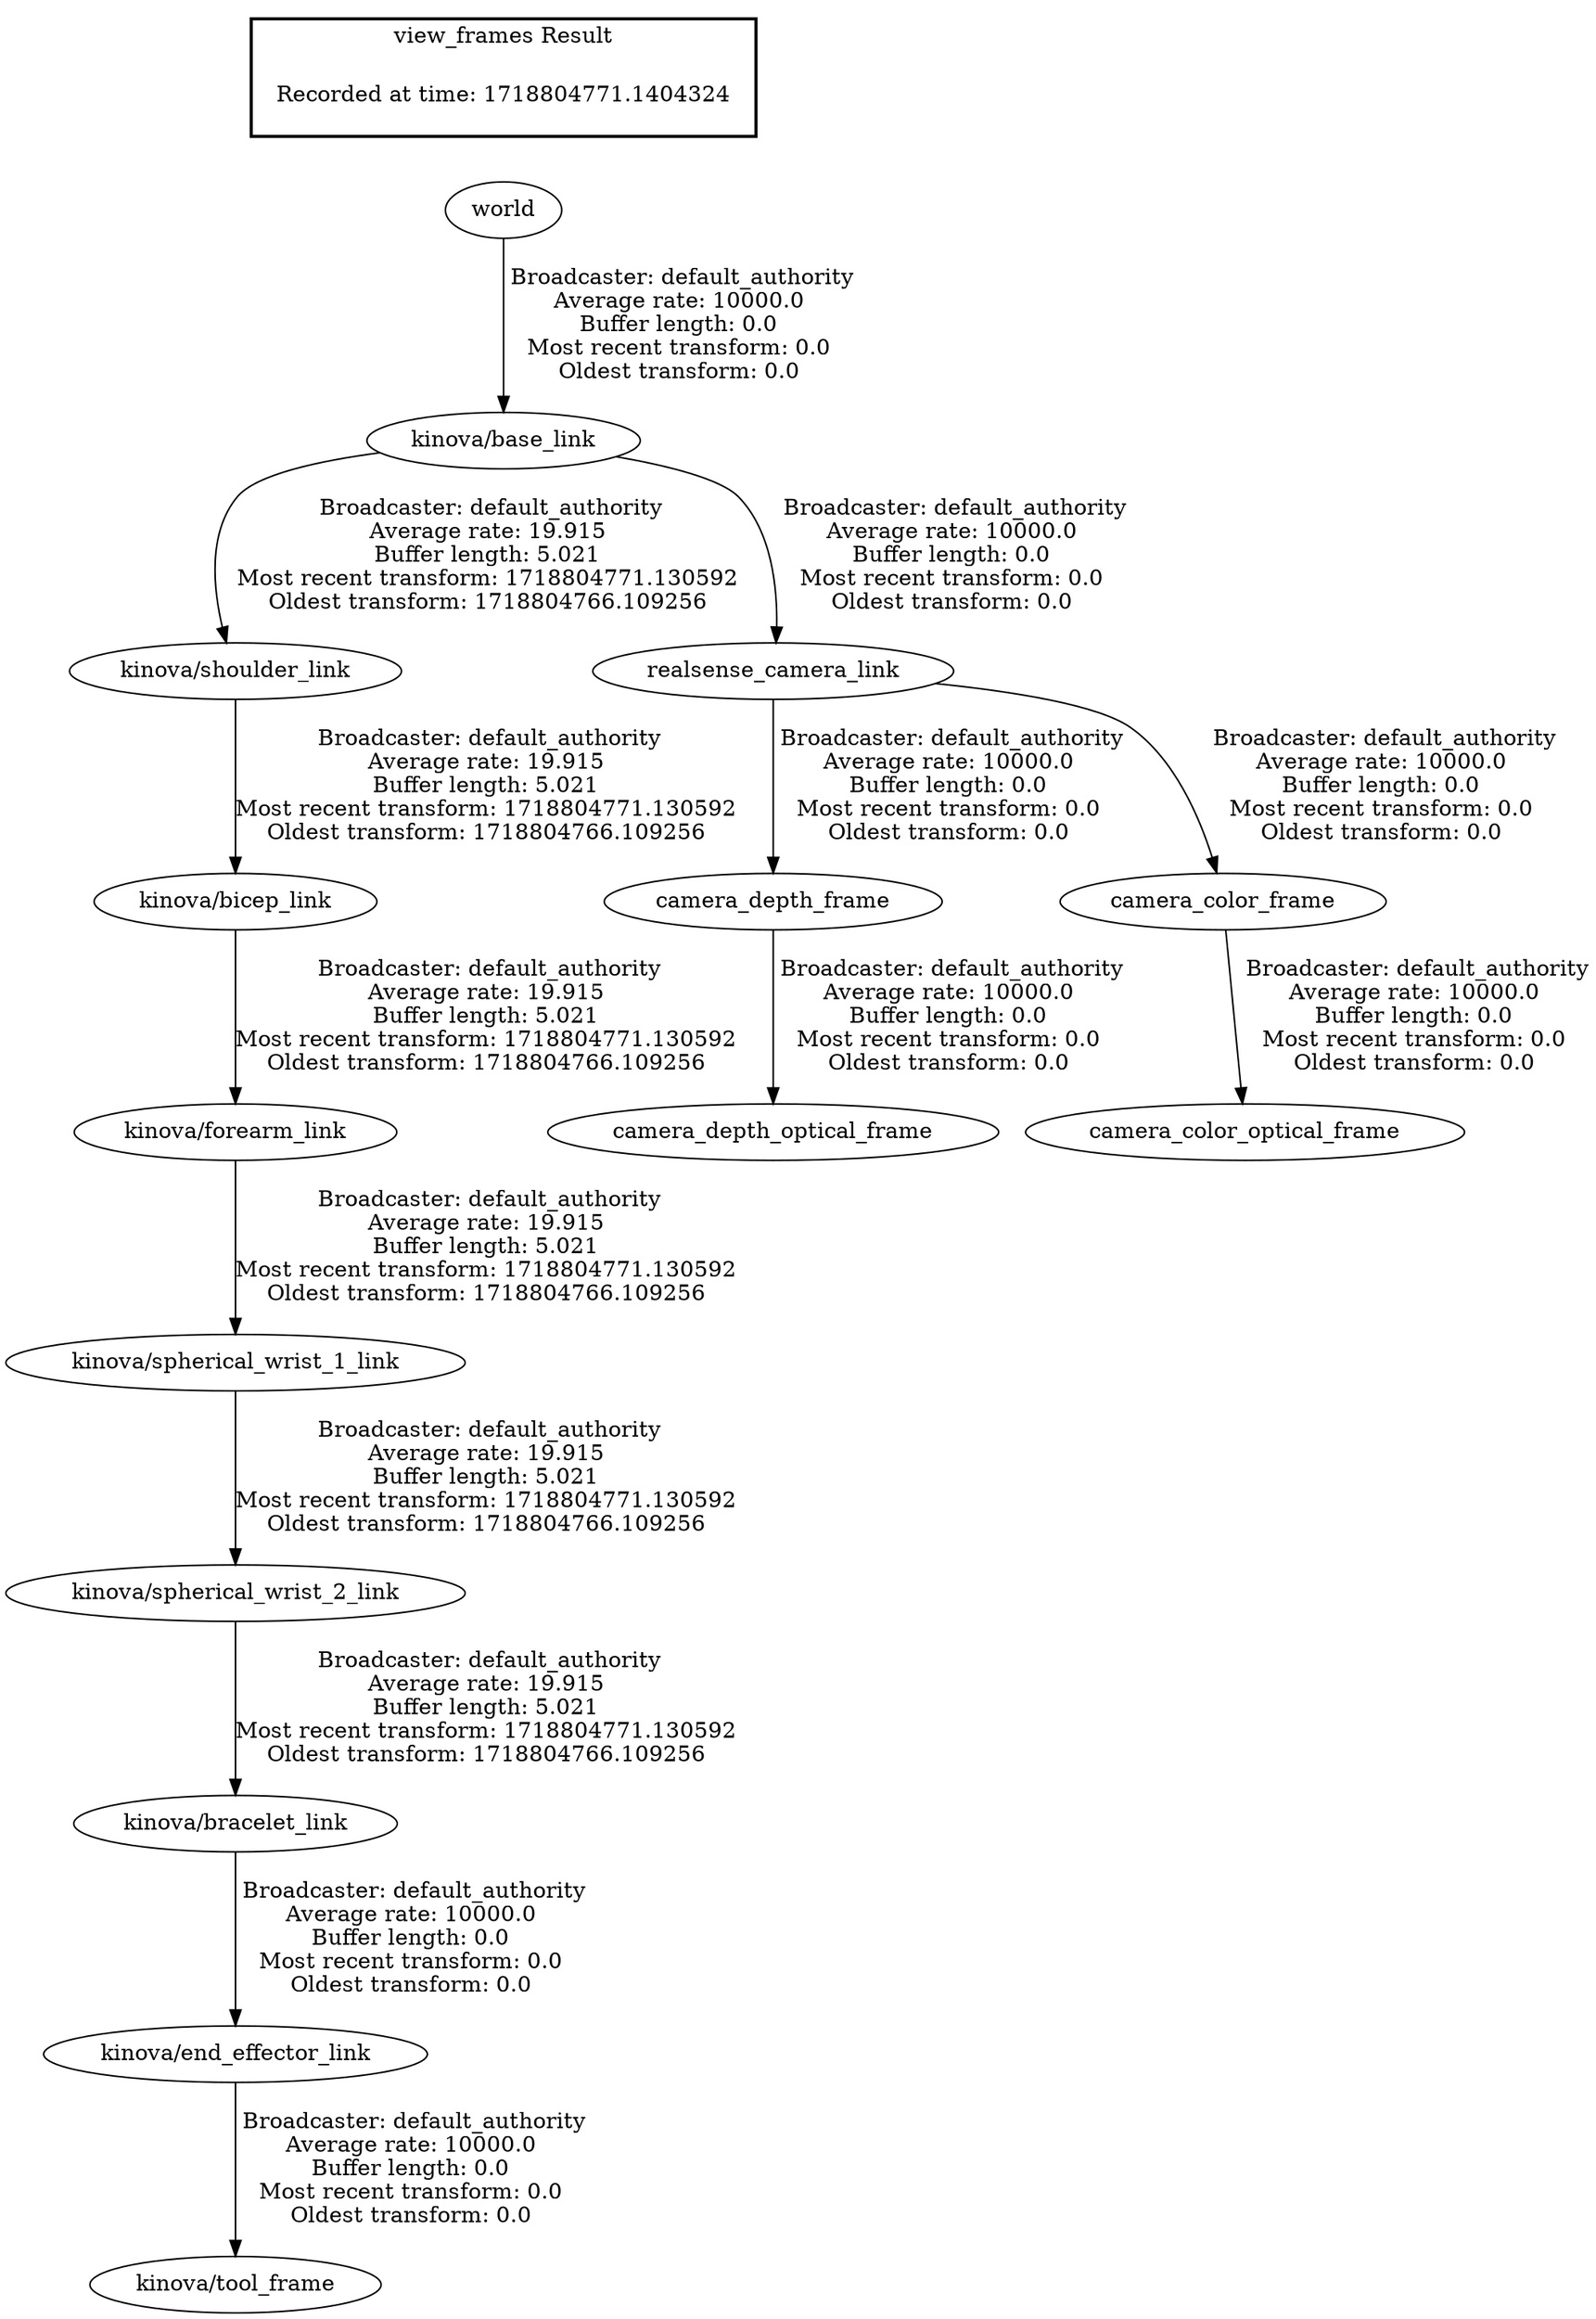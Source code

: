 digraph G {
"kinova/base_link" -> "kinova/shoulder_link"[label=" Broadcaster: default_authority\nAverage rate: 19.915\nBuffer length: 5.021\nMost recent transform: 1718804771.130592\nOldest transform: 1718804766.109256\n"];
"world" -> "kinova/base_link"[label=" Broadcaster: default_authority\nAverage rate: 10000.0\nBuffer length: 0.0\nMost recent transform: 0.0\nOldest transform: 0.0\n"];
"kinova/shoulder_link" -> "kinova/bicep_link"[label=" Broadcaster: default_authority\nAverage rate: 19.915\nBuffer length: 5.021\nMost recent transform: 1718804771.130592\nOldest transform: 1718804766.109256\n"];
"kinova/bicep_link" -> "kinova/forearm_link"[label=" Broadcaster: default_authority\nAverage rate: 19.915\nBuffer length: 5.021\nMost recent transform: 1718804771.130592\nOldest transform: 1718804766.109256\n"];
"kinova/forearm_link" -> "kinova/spherical_wrist_1_link"[label=" Broadcaster: default_authority\nAverage rate: 19.915\nBuffer length: 5.021\nMost recent transform: 1718804771.130592\nOldest transform: 1718804766.109256\n"];
"kinova/spherical_wrist_1_link" -> "kinova/spherical_wrist_2_link"[label=" Broadcaster: default_authority\nAverage rate: 19.915\nBuffer length: 5.021\nMost recent transform: 1718804771.130592\nOldest transform: 1718804766.109256\n"];
"kinova/spherical_wrist_2_link" -> "kinova/bracelet_link"[label=" Broadcaster: default_authority\nAverage rate: 19.915\nBuffer length: 5.021\nMost recent transform: 1718804771.130592\nOldest transform: 1718804766.109256\n"];
"kinova/bracelet_link" -> "kinova/end_effector_link"[label=" Broadcaster: default_authority\nAverage rate: 10000.0\nBuffer length: 0.0\nMost recent transform: 0.0\nOldest transform: 0.0\n"];
"kinova/end_effector_link" -> "kinova/tool_frame"[label=" Broadcaster: default_authority\nAverage rate: 10000.0\nBuffer length: 0.0\nMost recent transform: 0.0\nOldest transform: 0.0\n"];
"realsense_camera_link" -> "camera_depth_frame"[label=" Broadcaster: default_authority\nAverage rate: 10000.0\nBuffer length: 0.0\nMost recent transform: 0.0\nOldest transform: 0.0\n"];
"kinova/base_link" -> "realsense_camera_link"[label=" Broadcaster: default_authority\nAverage rate: 10000.0\nBuffer length: 0.0\nMost recent transform: 0.0\nOldest transform: 0.0\n"];
"camera_depth_frame" -> "camera_depth_optical_frame"[label=" Broadcaster: default_authority\nAverage rate: 10000.0\nBuffer length: 0.0\nMost recent transform: 0.0\nOldest transform: 0.0\n"];
"realsense_camera_link" -> "camera_color_frame"[label=" Broadcaster: default_authority\nAverage rate: 10000.0\nBuffer length: 0.0\nMost recent transform: 0.0\nOldest transform: 0.0\n"];
"camera_color_frame" -> "camera_color_optical_frame"[label=" Broadcaster: default_authority\nAverage rate: 10000.0\nBuffer length: 0.0\nMost recent transform: 0.0\nOldest transform: 0.0\n"];
edge [style=invis];
 subgraph cluster_legend { style=bold; color=black; label ="view_frames Result";
"Recorded at time: 1718804771.1404324"[ shape=plaintext ] ;
}->"world";
}